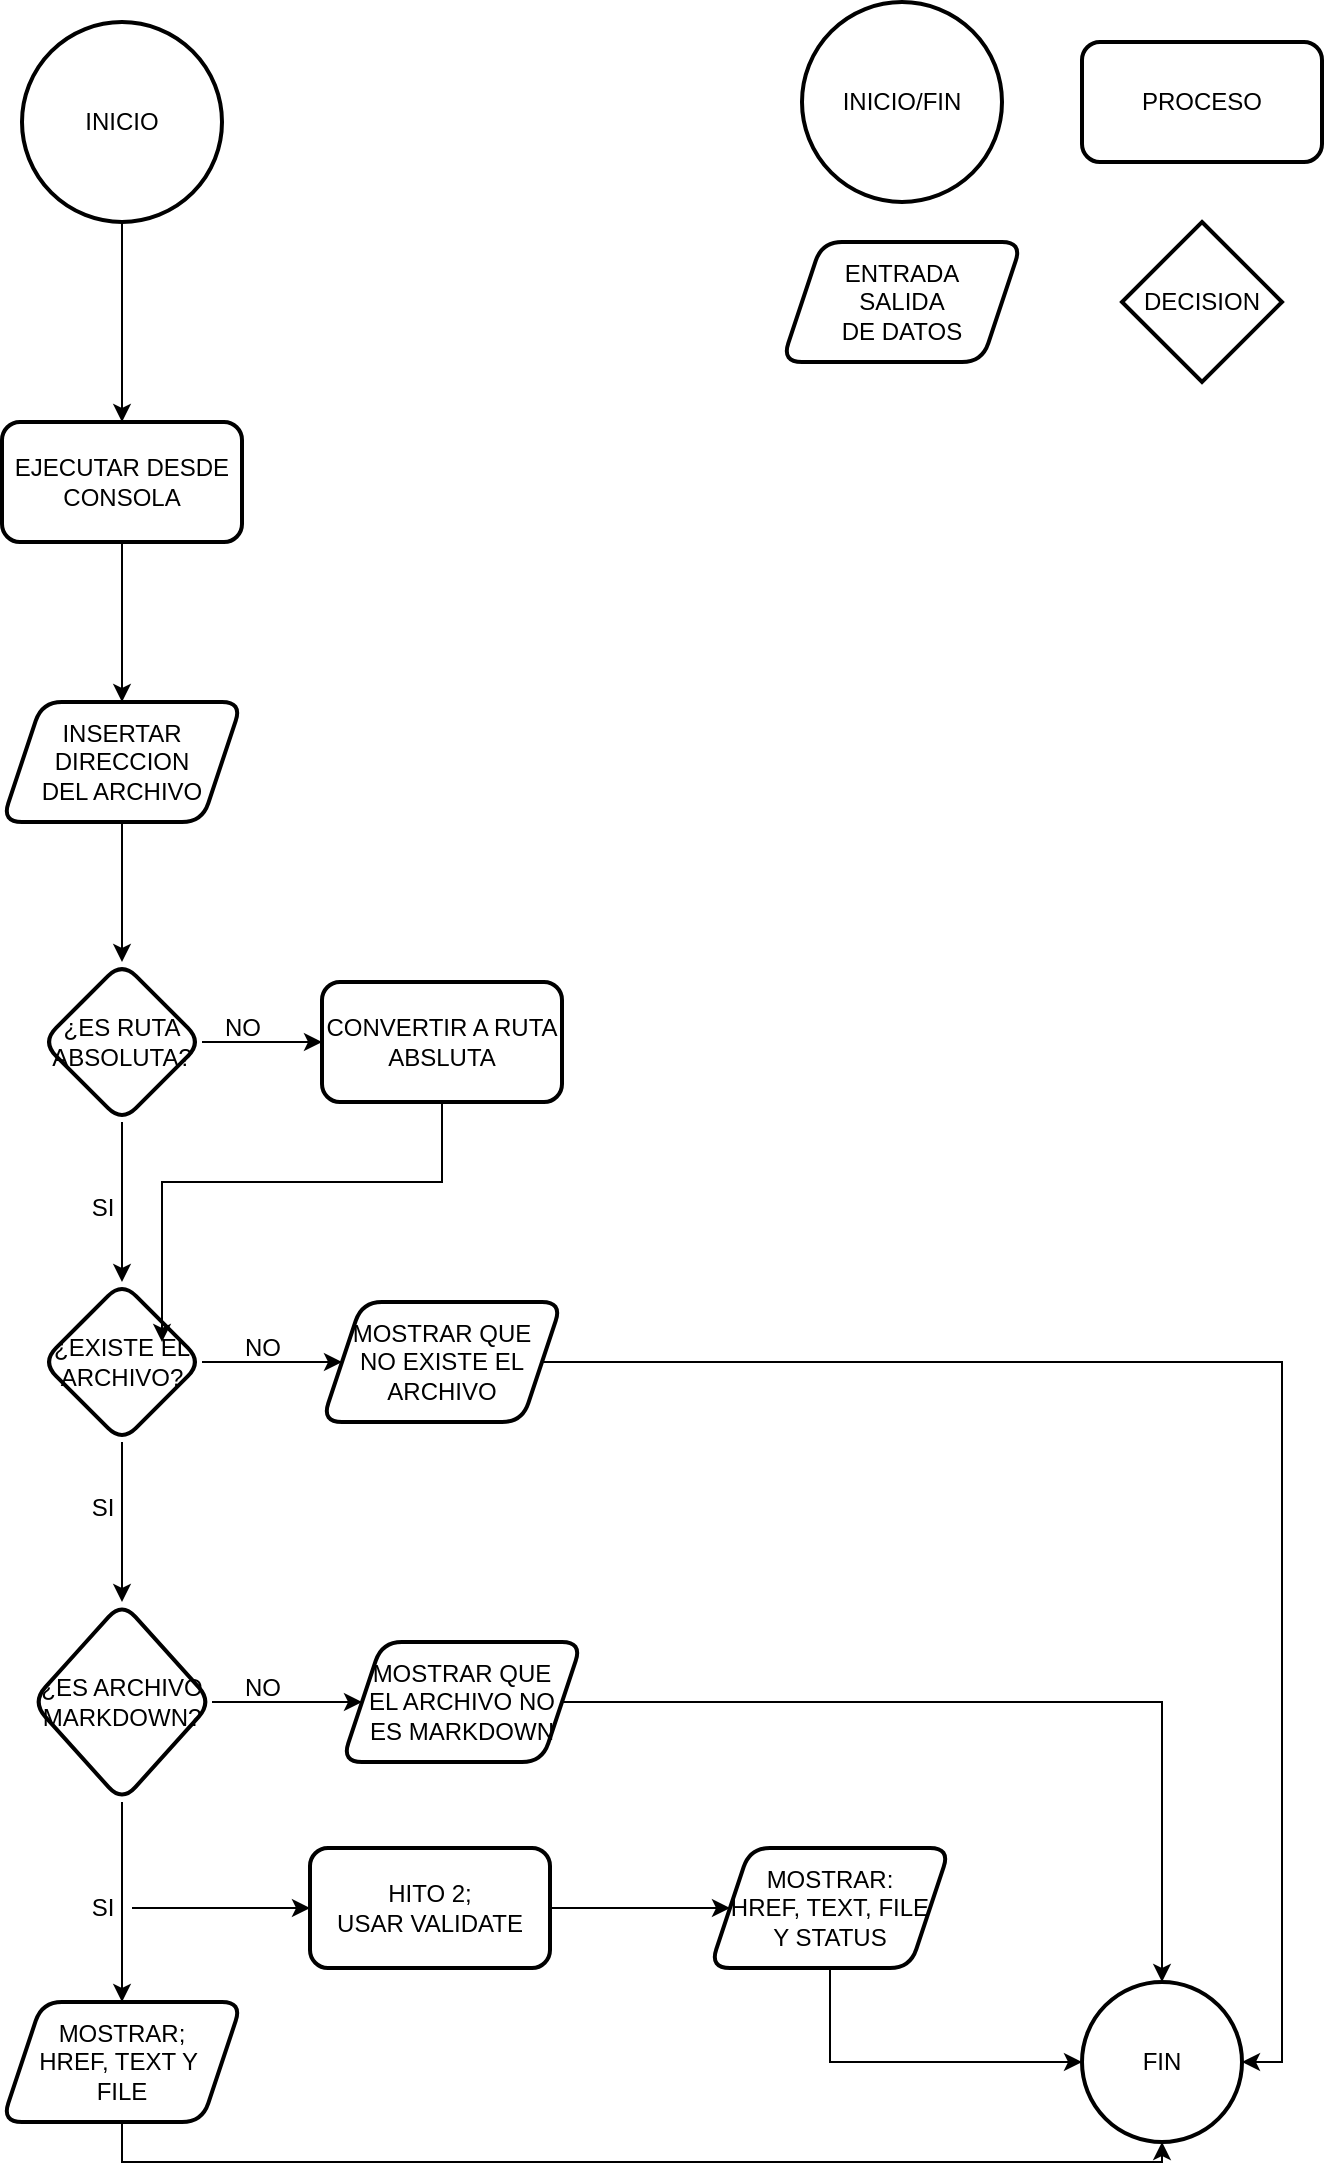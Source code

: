 <mxfile version="22.0.4" type="github">
  <diagram id="C5RBs43oDa-KdzZeNtuy" name="Page-1">
    <mxGraphModel dx="880" dy="484" grid="1" gridSize="10" guides="1" tooltips="1" connect="1" arrows="1" fold="1" page="1" pageScale="1" pageWidth="827" pageHeight="1169" math="0" shadow="0">
      <root>
        <mxCell id="WIyWlLk6GJQsqaUBKTNV-0" />
        <mxCell id="WIyWlLk6GJQsqaUBKTNV-1" parent="WIyWlLk6GJQsqaUBKTNV-0" />
        <mxCell id="IPb3292UOSBEzZb7t9E0-2" value="" style="edgeStyle=orthogonalEdgeStyle;rounded=0;orthogonalLoop=1;jettySize=auto;html=1;" edge="1" parent="WIyWlLk6GJQsqaUBKTNV-1" source="IPb3292UOSBEzZb7t9E0-0" target="IPb3292UOSBEzZb7t9E0-1">
          <mxGeometry relative="1" as="geometry" />
        </mxCell>
        <mxCell id="IPb3292UOSBEzZb7t9E0-0" value="INICIO" style="strokeWidth=2;html=1;shape=mxgraph.flowchart.start_2;whiteSpace=wrap;" vertex="1" parent="WIyWlLk6GJQsqaUBKTNV-1">
          <mxGeometry x="150" y="50" width="100" height="100" as="geometry" />
        </mxCell>
        <mxCell id="IPb3292UOSBEzZb7t9E0-4" value="" style="edgeStyle=orthogonalEdgeStyle;rounded=0;orthogonalLoop=1;jettySize=auto;html=1;" edge="1" parent="WIyWlLk6GJQsqaUBKTNV-1" source="IPb3292UOSBEzZb7t9E0-1" target="IPb3292UOSBEzZb7t9E0-3">
          <mxGeometry relative="1" as="geometry" />
        </mxCell>
        <mxCell id="IPb3292UOSBEzZb7t9E0-1" value="EJECUTAR DESDE CONSOLA" style="rounded=1;whiteSpace=wrap;html=1;strokeWidth=2;" vertex="1" parent="WIyWlLk6GJQsqaUBKTNV-1">
          <mxGeometry x="140" y="250" width="120" height="60" as="geometry" />
        </mxCell>
        <mxCell id="IPb3292UOSBEzZb7t9E0-6" value="" style="edgeStyle=orthogonalEdgeStyle;rounded=0;orthogonalLoop=1;jettySize=auto;html=1;" edge="1" parent="WIyWlLk6GJQsqaUBKTNV-1" source="IPb3292UOSBEzZb7t9E0-3" target="IPb3292UOSBEzZb7t9E0-5">
          <mxGeometry relative="1" as="geometry" />
        </mxCell>
        <mxCell id="IPb3292UOSBEzZb7t9E0-3" value="INSERTAR DIRECCION&lt;br&gt;DEL ARCHIVO" style="shape=parallelogram;perimeter=parallelogramPerimeter;whiteSpace=wrap;html=1;fixedSize=1;rounded=1;strokeWidth=2;" vertex="1" parent="WIyWlLk6GJQsqaUBKTNV-1">
          <mxGeometry x="140" y="390" width="120" height="60" as="geometry" />
        </mxCell>
        <mxCell id="IPb3292UOSBEzZb7t9E0-8" value="" style="edgeStyle=orthogonalEdgeStyle;rounded=0;orthogonalLoop=1;jettySize=auto;html=1;" edge="1" parent="WIyWlLk6GJQsqaUBKTNV-1" source="IPb3292UOSBEzZb7t9E0-5" target="IPb3292UOSBEzZb7t9E0-7">
          <mxGeometry relative="1" as="geometry" />
        </mxCell>
        <mxCell id="IPb3292UOSBEzZb7t9E0-12" value="" style="edgeStyle=orthogonalEdgeStyle;rounded=0;orthogonalLoop=1;jettySize=auto;html=1;" edge="1" parent="WIyWlLk6GJQsqaUBKTNV-1" source="IPb3292UOSBEzZb7t9E0-5" target="IPb3292UOSBEzZb7t9E0-11">
          <mxGeometry relative="1" as="geometry" />
        </mxCell>
        <mxCell id="IPb3292UOSBEzZb7t9E0-5" value="¿ES RUTA&lt;br&gt;ABSOLUTA?" style="rhombus;whiteSpace=wrap;html=1;rounded=1;strokeWidth=2;" vertex="1" parent="WIyWlLk6GJQsqaUBKTNV-1">
          <mxGeometry x="160" y="520" width="80" height="80" as="geometry" />
        </mxCell>
        <mxCell id="IPb3292UOSBEzZb7t9E0-10" value="" style="edgeStyle=orthogonalEdgeStyle;rounded=0;orthogonalLoop=1;jettySize=auto;html=1;" edge="1" parent="WIyWlLk6GJQsqaUBKTNV-1" source="IPb3292UOSBEzZb7t9E0-7" target="IPb3292UOSBEzZb7t9E0-9">
          <mxGeometry relative="1" as="geometry" />
        </mxCell>
        <mxCell id="IPb3292UOSBEzZb7t9E0-14" value="" style="edgeStyle=orthogonalEdgeStyle;rounded=0;orthogonalLoop=1;jettySize=auto;html=1;" edge="1" parent="WIyWlLk6GJQsqaUBKTNV-1" source="IPb3292UOSBEzZb7t9E0-7" target="IPb3292UOSBEzZb7t9E0-13">
          <mxGeometry relative="1" as="geometry" />
        </mxCell>
        <mxCell id="IPb3292UOSBEzZb7t9E0-7" value="¿EXISTE EL&lt;br&gt;ARCHIVO?" style="rhombus;whiteSpace=wrap;html=1;rounded=1;strokeWidth=2;" vertex="1" parent="WIyWlLk6GJQsqaUBKTNV-1">
          <mxGeometry x="160" y="680" width="80" height="80" as="geometry" />
        </mxCell>
        <mxCell id="IPb3292UOSBEzZb7t9E0-16" value="" style="edgeStyle=orthogonalEdgeStyle;rounded=0;orthogonalLoop=1;jettySize=auto;html=1;" edge="1" parent="WIyWlLk6GJQsqaUBKTNV-1" source="IPb3292UOSBEzZb7t9E0-9" target="IPb3292UOSBEzZb7t9E0-15">
          <mxGeometry relative="1" as="geometry" />
        </mxCell>
        <mxCell id="IPb3292UOSBEzZb7t9E0-18" value="" style="edgeStyle=orthogonalEdgeStyle;rounded=0;orthogonalLoop=1;jettySize=auto;html=1;" edge="1" parent="WIyWlLk6GJQsqaUBKTNV-1" source="IPb3292UOSBEzZb7t9E0-9" target="IPb3292UOSBEzZb7t9E0-17">
          <mxGeometry relative="1" as="geometry" />
        </mxCell>
        <mxCell id="IPb3292UOSBEzZb7t9E0-9" value="¿ES ARCHIVO&lt;br&gt;MARKDOWN?" style="rhombus;whiteSpace=wrap;html=1;rounded=1;strokeWidth=2;" vertex="1" parent="WIyWlLk6GJQsqaUBKTNV-1">
          <mxGeometry x="155" y="840" width="90" height="100" as="geometry" />
        </mxCell>
        <mxCell id="IPb3292UOSBEzZb7t9E0-11" value="CONVERTIR A RUTA ABSLUTA" style="whiteSpace=wrap;html=1;rounded=1;strokeWidth=2;" vertex="1" parent="WIyWlLk6GJQsqaUBKTNV-1">
          <mxGeometry x="300" y="530" width="120" height="60" as="geometry" />
        </mxCell>
        <mxCell id="IPb3292UOSBEzZb7t9E0-23" style="edgeStyle=orthogonalEdgeStyle;rounded=0;orthogonalLoop=1;jettySize=auto;html=1;entryX=1;entryY=0.5;entryDx=0;entryDy=0;" edge="1" parent="WIyWlLk6GJQsqaUBKTNV-1" source="IPb3292UOSBEzZb7t9E0-13" target="IPb3292UOSBEzZb7t9E0-19">
          <mxGeometry relative="1" as="geometry" />
        </mxCell>
        <mxCell id="IPb3292UOSBEzZb7t9E0-13" value="MOSTRAR QUE&lt;br&gt;NO EXISTE EL&lt;br&gt;ARCHIVO" style="shape=parallelogram;perimeter=parallelogramPerimeter;whiteSpace=wrap;html=1;fixedSize=1;rounded=1;strokeWidth=2;" vertex="1" parent="WIyWlLk6GJQsqaUBKTNV-1">
          <mxGeometry x="300" y="690" width="120" height="60" as="geometry" />
        </mxCell>
        <mxCell id="IPb3292UOSBEzZb7t9E0-24" style="edgeStyle=orthogonalEdgeStyle;rounded=0;orthogonalLoop=1;jettySize=auto;html=1;entryX=0.5;entryY=0;entryDx=0;entryDy=0;" edge="1" parent="WIyWlLk6GJQsqaUBKTNV-1" source="IPb3292UOSBEzZb7t9E0-15" target="IPb3292UOSBEzZb7t9E0-19">
          <mxGeometry relative="1" as="geometry" />
        </mxCell>
        <mxCell id="IPb3292UOSBEzZb7t9E0-15" value="MOSTRAR QUE&lt;br&gt;EL ARCHIVO NO&lt;br&gt;ES MARKDOWN" style="shape=parallelogram;perimeter=parallelogramPerimeter;whiteSpace=wrap;html=1;fixedSize=1;rounded=1;strokeWidth=2;" vertex="1" parent="WIyWlLk6GJQsqaUBKTNV-1">
          <mxGeometry x="310" y="860" width="120" height="60" as="geometry" />
        </mxCell>
        <mxCell id="IPb3292UOSBEzZb7t9E0-37" style="edgeStyle=orthogonalEdgeStyle;rounded=0;orthogonalLoop=1;jettySize=auto;html=1;entryX=0.5;entryY=1;entryDx=0;entryDy=0;exitX=0.5;exitY=1;exitDx=0;exitDy=0;" edge="1" parent="WIyWlLk6GJQsqaUBKTNV-1" source="IPb3292UOSBEzZb7t9E0-17" target="IPb3292UOSBEzZb7t9E0-19">
          <mxGeometry relative="1" as="geometry" />
        </mxCell>
        <mxCell id="IPb3292UOSBEzZb7t9E0-17" value="MOSTRAR;&lt;br&gt;HREF, TEXT Y&amp;nbsp;&lt;br&gt;FILE" style="shape=parallelogram;perimeter=parallelogramPerimeter;whiteSpace=wrap;html=1;fixedSize=1;rounded=1;strokeWidth=2;" vertex="1" parent="WIyWlLk6GJQsqaUBKTNV-1">
          <mxGeometry x="140" y="1040" width="120" height="60" as="geometry" />
        </mxCell>
        <mxCell id="IPb3292UOSBEzZb7t9E0-19" value="FIN" style="ellipse;whiteSpace=wrap;html=1;rounded=1;strokeWidth=2;" vertex="1" parent="WIyWlLk6GJQsqaUBKTNV-1">
          <mxGeometry x="680" y="1030" width="80" height="80" as="geometry" />
        </mxCell>
        <mxCell id="IPb3292UOSBEzZb7t9E0-22" style="edgeStyle=orthogonalEdgeStyle;rounded=0;orthogonalLoop=1;jettySize=auto;html=1;entryX=0.75;entryY=0.375;entryDx=0;entryDy=0;entryPerimeter=0;" edge="1" parent="WIyWlLk6GJQsqaUBKTNV-1" source="IPb3292UOSBEzZb7t9E0-11" target="IPb3292UOSBEzZb7t9E0-7">
          <mxGeometry relative="1" as="geometry">
            <Array as="points">
              <mxPoint x="360" y="630" />
              <mxPoint x="220" y="630" />
            </Array>
          </mxGeometry>
        </mxCell>
        <mxCell id="IPb3292UOSBEzZb7t9E0-25" value="NO" style="text;html=1;align=center;verticalAlign=middle;resizable=0;points=[];autosize=1;strokeColor=none;fillColor=none;" vertex="1" parent="WIyWlLk6GJQsqaUBKTNV-1">
          <mxGeometry x="240" y="538" width="40" height="30" as="geometry" />
        </mxCell>
        <mxCell id="IPb3292UOSBEzZb7t9E0-26" value="SI" style="text;html=1;align=center;verticalAlign=middle;resizable=0;points=[];autosize=1;strokeColor=none;fillColor=none;" vertex="1" parent="WIyWlLk6GJQsqaUBKTNV-1">
          <mxGeometry x="175" y="628" width="30" height="30" as="geometry" />
        </mxCell>
        <mxCell id="IPb3292UOSBEzZb7t9E0-27" value="NO" style="text;html=1;align=center;verticalAlign=middle;resizable=0;points=[];autosize=1;strokeColor=none;fillColor=none;" vertex="1" parent="WIyWlLk6GJQsqaUBKTNV-1">
          <mxGeometry x="250" y="698" width="40" height="30" as="geometry" />
        </mxCell>
        <mxCell id="IPb3292UOSBEzZb7t9E0-28" value="SI" style="text;html=1;align=center;verticalAlign=middle;resizable=0;points=[];autosize=1;strokeColor=none;fillColor=none;" vertex="1" parent="WIyWlLk6GJQsqaUBKTNV-1">
          <mxGeometry x="175" y="778" width="30" height="30" as="geometry" />
        </mxCell>
        <mxCell id="IPb3292UOSBEzZb7t9E0-29" value="NO" style="text;html=1;align=center;verticalAlign=middle;resizable=0;points=[];autosize=1;strokeColor=none;fillColor=none;" vertex="1" parent="WIyWlLk6GJQsqaUBKTNV-1">
          <mxGeometry x="250" y="868" width="40" height="30" as="geometry" />
        </mxCell>
        <mxCell id="IPb3292UOSBEzZb7t9E0-38" style="edgeStyle=orthogonalEdgeStyle;rounded=0;orthogonalLoop=1;jettySize=auto;html=1;entryX=0;entryY=0.5;entryDx=0;entryDy=0;" edge="1" parent="WIyWlLk6GJQsqaUBKTNV-1" source="IPb3292UOSBEzZb7t9E0-30" target="IPb3292UOSBEzZb7t9E0-34">
          <mxGeometry relative="1" as="geometry">
            <mxPoint x="280" y="993" as="targetPoint" />
          </mxGeometry>
        </mxCell>
        <mxCell id="IPb3292UOSBEzZb7t9E0-30" value="SI" style="text;html=1;align=center;verticalAlign=middle;resizable=0;points=[];autosize=1;strokeColor=none;fillColor=none;" vertex="1" parent="WIyWlLk6GJQsqaUBKTNV-1">
          <mxGeometry x="175" y="978" width="30" height="30" as="geometry" />
        </mxCell>
        <mxCell id="IPb3292UOSBEzZb7t9E0-36" value="" style="edgeStyle=orthogonalEdgeStyle;rounded=0;orthogonalLoop=1;jettySize=auto;html=1;" edge="1" parent="WIyWlLk6GJQsqaUBKTNV-1" source="IPb3292UOSBEzZb7t9E0-34" target="IPb3292UOSBEzZb7t9E0-35">
          <mxGeometry relative="1" as="geometry" />
        </mxCell>
        <mxCell id="IPb3292UOSBEzZb7t9E0-34" value="HITO 2;&lt;br&gt;USAR VALIDATE" style="rounded=1;whiteSpace=wrap;html=1;strokeWidth=2;" vertex="1" parent="WIyWlLk6GJQsqaUBKTNV-1">
          <mxGeometry x="294" y="963" width="120" height="60" as="geometry" />
        </mxCell>
        <mxCell id="IPb3292UOSBEzZb7t9E0-39" style="edgeStyle=orthogonalEdgeStyle;rounded=0;orthogonalLoop=1;jettySize=auto;html=1;entryX=0;entryY=0.5;entryDx=0;entryDy=0;exitX=0.5;exitY=1;exitDx=0;exitDy=0;" edge="1" parent="WIyWlLk6GJQsqaUBKTNV-1" source="IPb3292UOSBEzZb7t9E0-35" target="IPb3292UOSBEzZb7t9E0-19">
          <mxGeometry relative="1" as="geometry" />
        </mxCell>
        <mxCell id="IPb3292UOSBEzZb7t9E0-35" value="MOSTRAR:&lt;br&gt;HREF, TEXT, FILE&lt;br&gt;Y STATUS" style="shape=parallelogram;perimeter=parallelogramPerimeter;whiteSpace=wrap;html=1;fixedSize=1;rounded=1;strokeWidth=2;" vertex="1" parent="WIyWlLk6GJQsqaUBKTNV-1">
          <mxGeometry x="494" y="963" width="120" height="60" as="geometry" />
        </mxCell>
        <mxCell id="IPb3292UOSBEzZb7t9E0-40" value="INICIO/FIN" style="strokeWidth=2;html=1;shape=mxgraph.flowchart.start_2;whiteSpace=wrap;" vertex="1" parent="WIyWlLk6GJQsqaUBKTNV-1">
          <mxGeometry x="540" y="40" width="100" height="100" as="geometry" />
        </mxCell>
        <mxCell id="IPb3292UOSBEzZb7t9E0-41" value="PROCESO" style="rounded=1;whiteSpace=wrap;html=1;strokeWidth=2;" vertex="1" parent="WIyWlLk6GJQsqaUBKTNV-1">
          <mxGeometry x="680" y="60" width="120" height="60" as="geometry" />
        </mxCell>
        <mxCell id="IPb3292UOSBEzZb7t9E0-42" value="ENTRADA&lt;br&gt;SALIDA&lt;br&gt;DE DATOS" style="shape=parallelogram;perimeter=parallelogramPerimeter;whiteSpace=wrap;html=1;fixedSize=1;rounded=1;strokeWidth=2;" vertex="1" parent="WIyWlLk6GJQsqaUBKTNV-1">
          <mxGeometry x="530" y="160" width="120" height="60" as="geometry" />
        </mxCell>
        <mxCell id="IPb3292UOSBEzZb7t9E0-43" value="DECISION" style="rhombus;whiteSpace=wrap;html=1;strokeWidth=2;" vertex="1" parent="WIyWlLk6GJQsqaUBKTNV-1">
          <mxGeometry x="700" y="150" width="80" height="80" as="geometry" />
        </mxCell>
      </root>
    </mxGraphModel>
  </diagram>
</mxfile>
